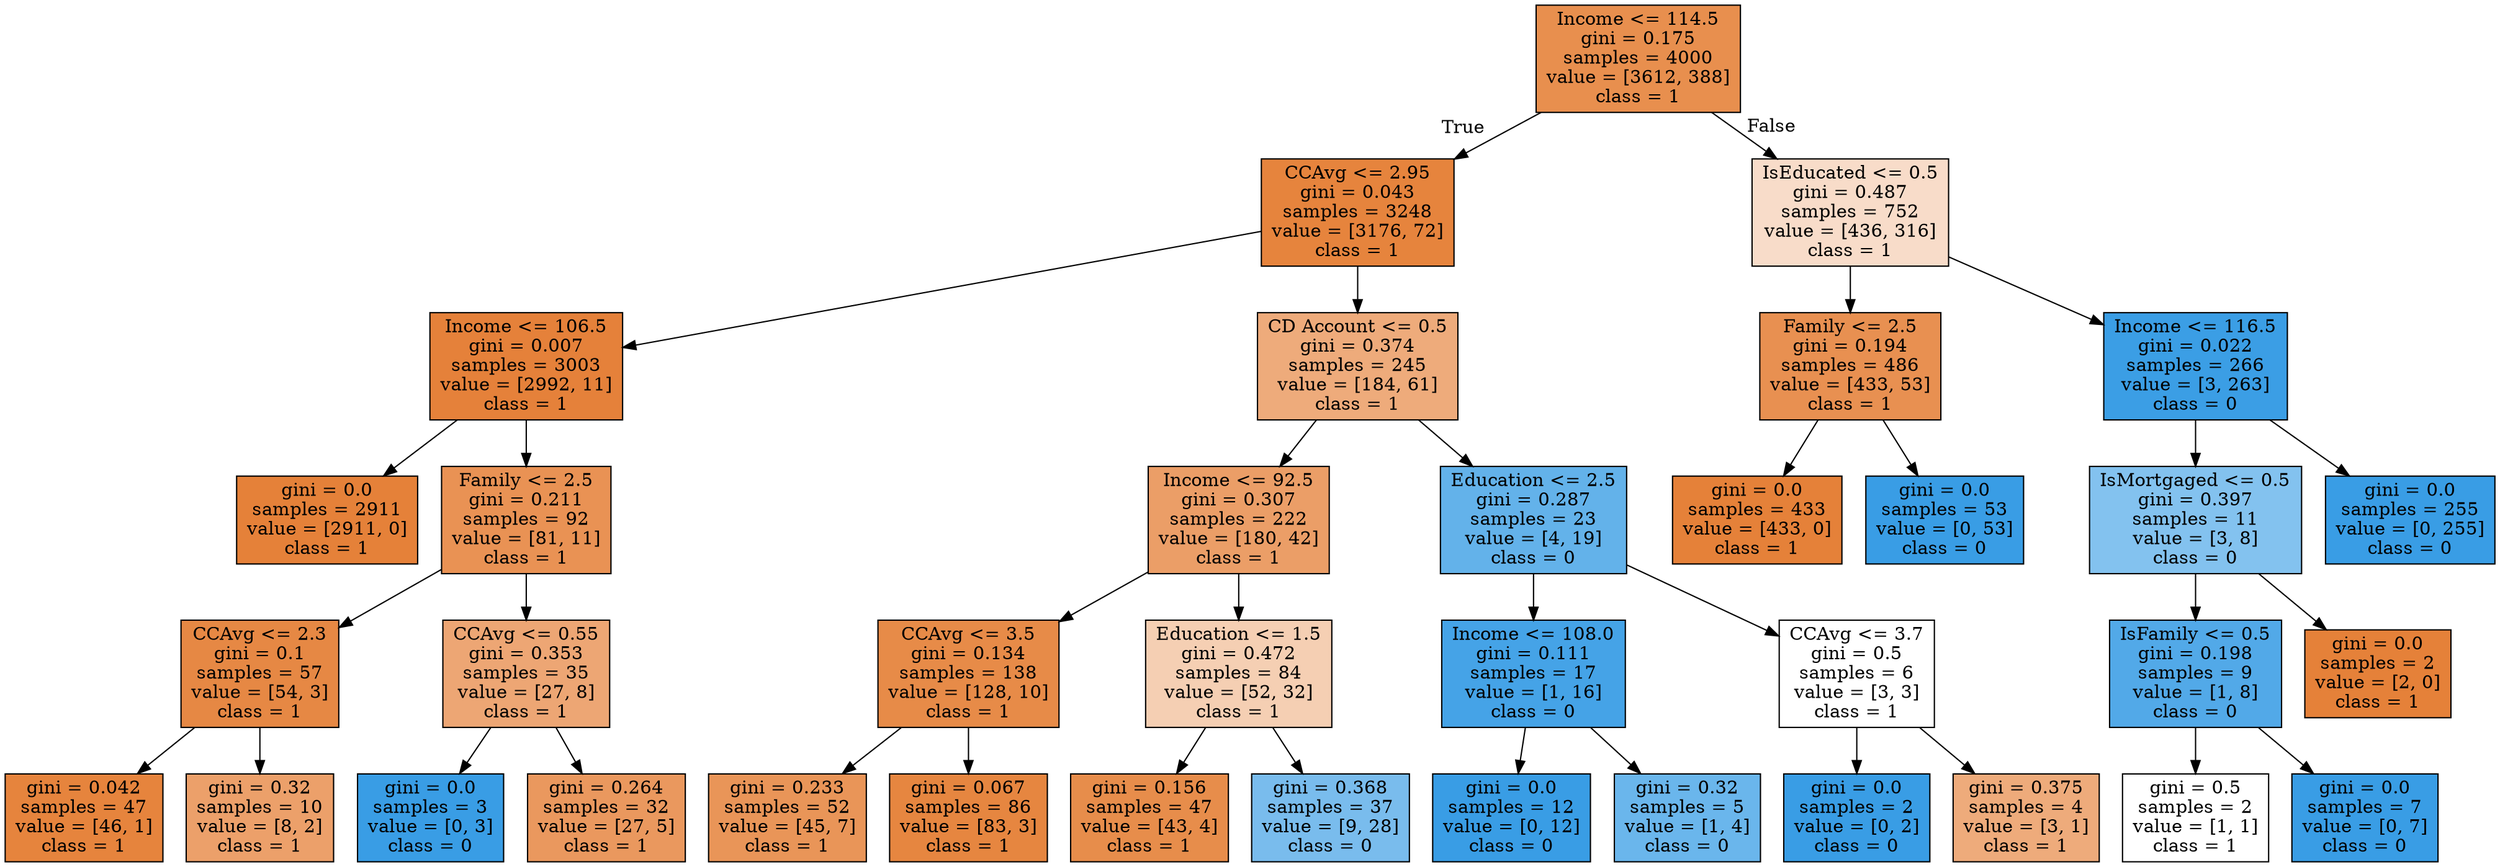digraph Tree {
node [shape=box, style="filled", color="black"] ;
0 [label="Income <= 114.5\ngini = 0.175\nsamples = 4000\nvalue = [3612, 388]\nclass = 1", fillcolor="#e88f4e"] ;
1 [label="CCAvg <= 2.95\ngini = 0.043\nsamples = 3248\nvalue = [3176, 72]\nclass = 1", fillcolor="#e6843d"] ;
0 -> 1 [labeldistance=2.5, labelangle=45, headlabel="True"] ;
2 [label="Income <= 106.5\ngini = 0.007\nsamples = 3003\nvalue = [2992, 11]\nclass = 1", fillcolor="#e5813a"] ;
1 -> 2 ;
3 [label="gini = 0.0\nsamples = 2911\nvalue = [2911, 0]\nclass = 1", fillcolor="#e58139"] ;
2 -> 3 ;
4 [label="Family <= 2.5\ngini = 0.211\nsamples = 92\nvalue = [81, 11]\nclass = 1", fillcolor="#e99254"] ;
2 -> 4 ;
5 [label="CCAvg <= 2.3\ngini = 0.1\nsamples = 57\nvalue = [54, 3]\nclass = 1", fillcolor="#e68844"] ;
4 -> 5 ;
6 [label="gini = 0.042\nsamples = 47\nvalue = [46, 1]\nclass = 1", fillcolor="#e6843d"] ;
5 -> 6 ;
7 [label="gini = 0.32\nsamples = 10\nvalue = [8, 2]\nclass = 1", fillcolor="#eca06a"] ;
5 -> 7 ;
8 [label="CCAvg <= 0.55\ngini = 0.353\nsamples = 35\nvalue = [27, 8]\nclass = 1", fillcolor="#eda674"] ;
4 -> 8 ;
9 [label="gini = 0.0\nsamples = 3\nvalue = [0, 3]\nclass = 0", fillcolor="#399de5"] ;
8 -> 9 ;
10 [label="gini = 0.264\nsamples = 32\nvalue = [27, 5]\nclass = 1", fillcolor="#ea985e"] ;
8 -> 10 ;
11 [label="CD Account <= 0.5\ngini = 0.374\nsamples = 245\nvalue = [184, 61]\nclass = 1", fillcolor="#eeab7b"] ;
1 -> 11 ;
12 [label="Income <= 92.5\ngini = 0.307\nsamples = 222\nvalue = [180, 42]\nclass = 1", fillcolor="#eb9e67"] ;
11 -> 12 ;
13 [label="CCAvg <= 3.5\ngini = 0.134\nsamples = 138\nvalue = [128, 10]\nclass = 1", fillcolor="#e78b48"] ;
12 -> 13 ;
14 [label="gini = 0.233\nsamples = 52\nvalue = [45, 7]\nclass = 1", fillcolor="#e99558"] ;
13 -> 14 ;
15 [label="gini = 0.067\nsamples = 86\nvalue = [83, 3]\nclass = 1", fillcolor="#e68640"] ;
13 -> 15 ;
16 [label="Education <= 1.5\ngini = 0.472\nsamples = 84\nvalue = [52, 32]\nclass = 1", fillcolor="#f5cfb3"] ;
12 -> 16 ;
17 [label="gini = 0.156\nsamples = 47\nvalue = [43, 4]\nclass = 1", fillcolor="#e78d4b"] ;
16 -> 17 ;
18 [label="gini = 0.368\nsamples = 37\nvalue = [9, 28]\nclass = 0", fillcolor="#79bced"] ;
16 -> 18 ;
19 [label="Education <= 2.5\ngini = 0.287\nsamples = 23\nvalue = [4, 19]\nclass = 0", fillcolor="#63b2ea"] ;
11 -> 19 ;
20 [label="Income <= 108.0\ngini = 0.111\nsamples = 17\nvalue = [1, 16]\nclass = 0", fillcolor="#45a3e7"] ;
19 -> 20 ;
21 [label="gini = 0.0\nsamples = 12\nvalue = [0, 12]\nclass = 0", fillcolor="#399de5"] ;
20 -> 21 ;
22 [label="gini = 0.32\nsamples = 5\nvalue = [1, 4]\nclass = 0", fillcolor="#6ab6ec"] ;
20 -> 22 ;
23 [label="CCAvg <= 3.7\ngini = 0.5\nsamples = 6\nvalue = [3, 3]\nclass = 1", fillcolor="#ffffff"] ;
19 -> 23 ;
24 [label="gini = 0.0\nsamples = 2\nvalue = [0, 2]\nclass = 0", fillcolor="#399de5"] ;
23 -> 24 ;
25 [label="gini = 0.375\nsamples = 4\nvalue = [3, 1]\nclass = 1", fillcolor="#eeab7b"] ;
23 -> 25 ;
26 [label="IsEducated <= 0.5\ngini = 0.487\nsamples = 752\nvalue = [436, 316]\nclass = 1", fillcolor="#f8dcc9"] ;
0 -> 26 [labeldistance=2.5, labelangle=-45, headlabel="False"] ;
27 [label="Family <= 2.5\ngini = 0.194\nsamples = 486\nvalue = [433, 53]\nclass = 1", fillcolor="#e89051"] ;
26 -> 27 ;
28 [label="gini = 0.0\nsamples = 433\nvalue = [433, 0]\nclass = 1", fillcolor="#e58139"] ;
27 -> 28 ;
29 [label="gini = 0.0\nsamples = 53\nvalue = [0, 53]\nclass = 0", fillcolor="#399de5"] ;
27 -> 29 ;
30 [label="Income <= 116.5\ngini = 0.022\nsamples = 266\nvalue = [3, 263]\nclass = 0", fillcolor="#3b9ee5"] ;
26 -> 30 ;
31 [label="IsMortgaged <= 0.5\ngini = 0.397\nsamples = 11\nvalue = [3, 8]\nclass = 0", fillcolor="#83c2ef"] ;
30 -> 31 ;
32 [label="IsFamily <= 0.5\ngini = 0.198\nsamples = 9\nvalue = [1, 8]\nclass = 0", fillcolor="#52a9e8"] ;
31 -> 32 ;
33 [label="gini = 0.5\nsamples = 2\nvalue = [1, 1]\nclass = 1", fillcolor="#ffffff"] ;
32 -> 33 ;
34 [label="gini = 0.0\nsamples = 7\nvalue = [0, 7]\nclass = 0", fillcolor="#399de5"] ;
32 -> 34 ;
35 [label="gini = 0.0\nsamples = 2\nvalue = [2, 0]\nclass = 1", fillcolor="#e58139"] ;
31 -> 35 ;
36 [label="gini = 0.0\nsamples = 255\nvalue = [0, 255]\nclass = 0", fillcolor="#399de5"] ;
30 -> 36 ;
}
